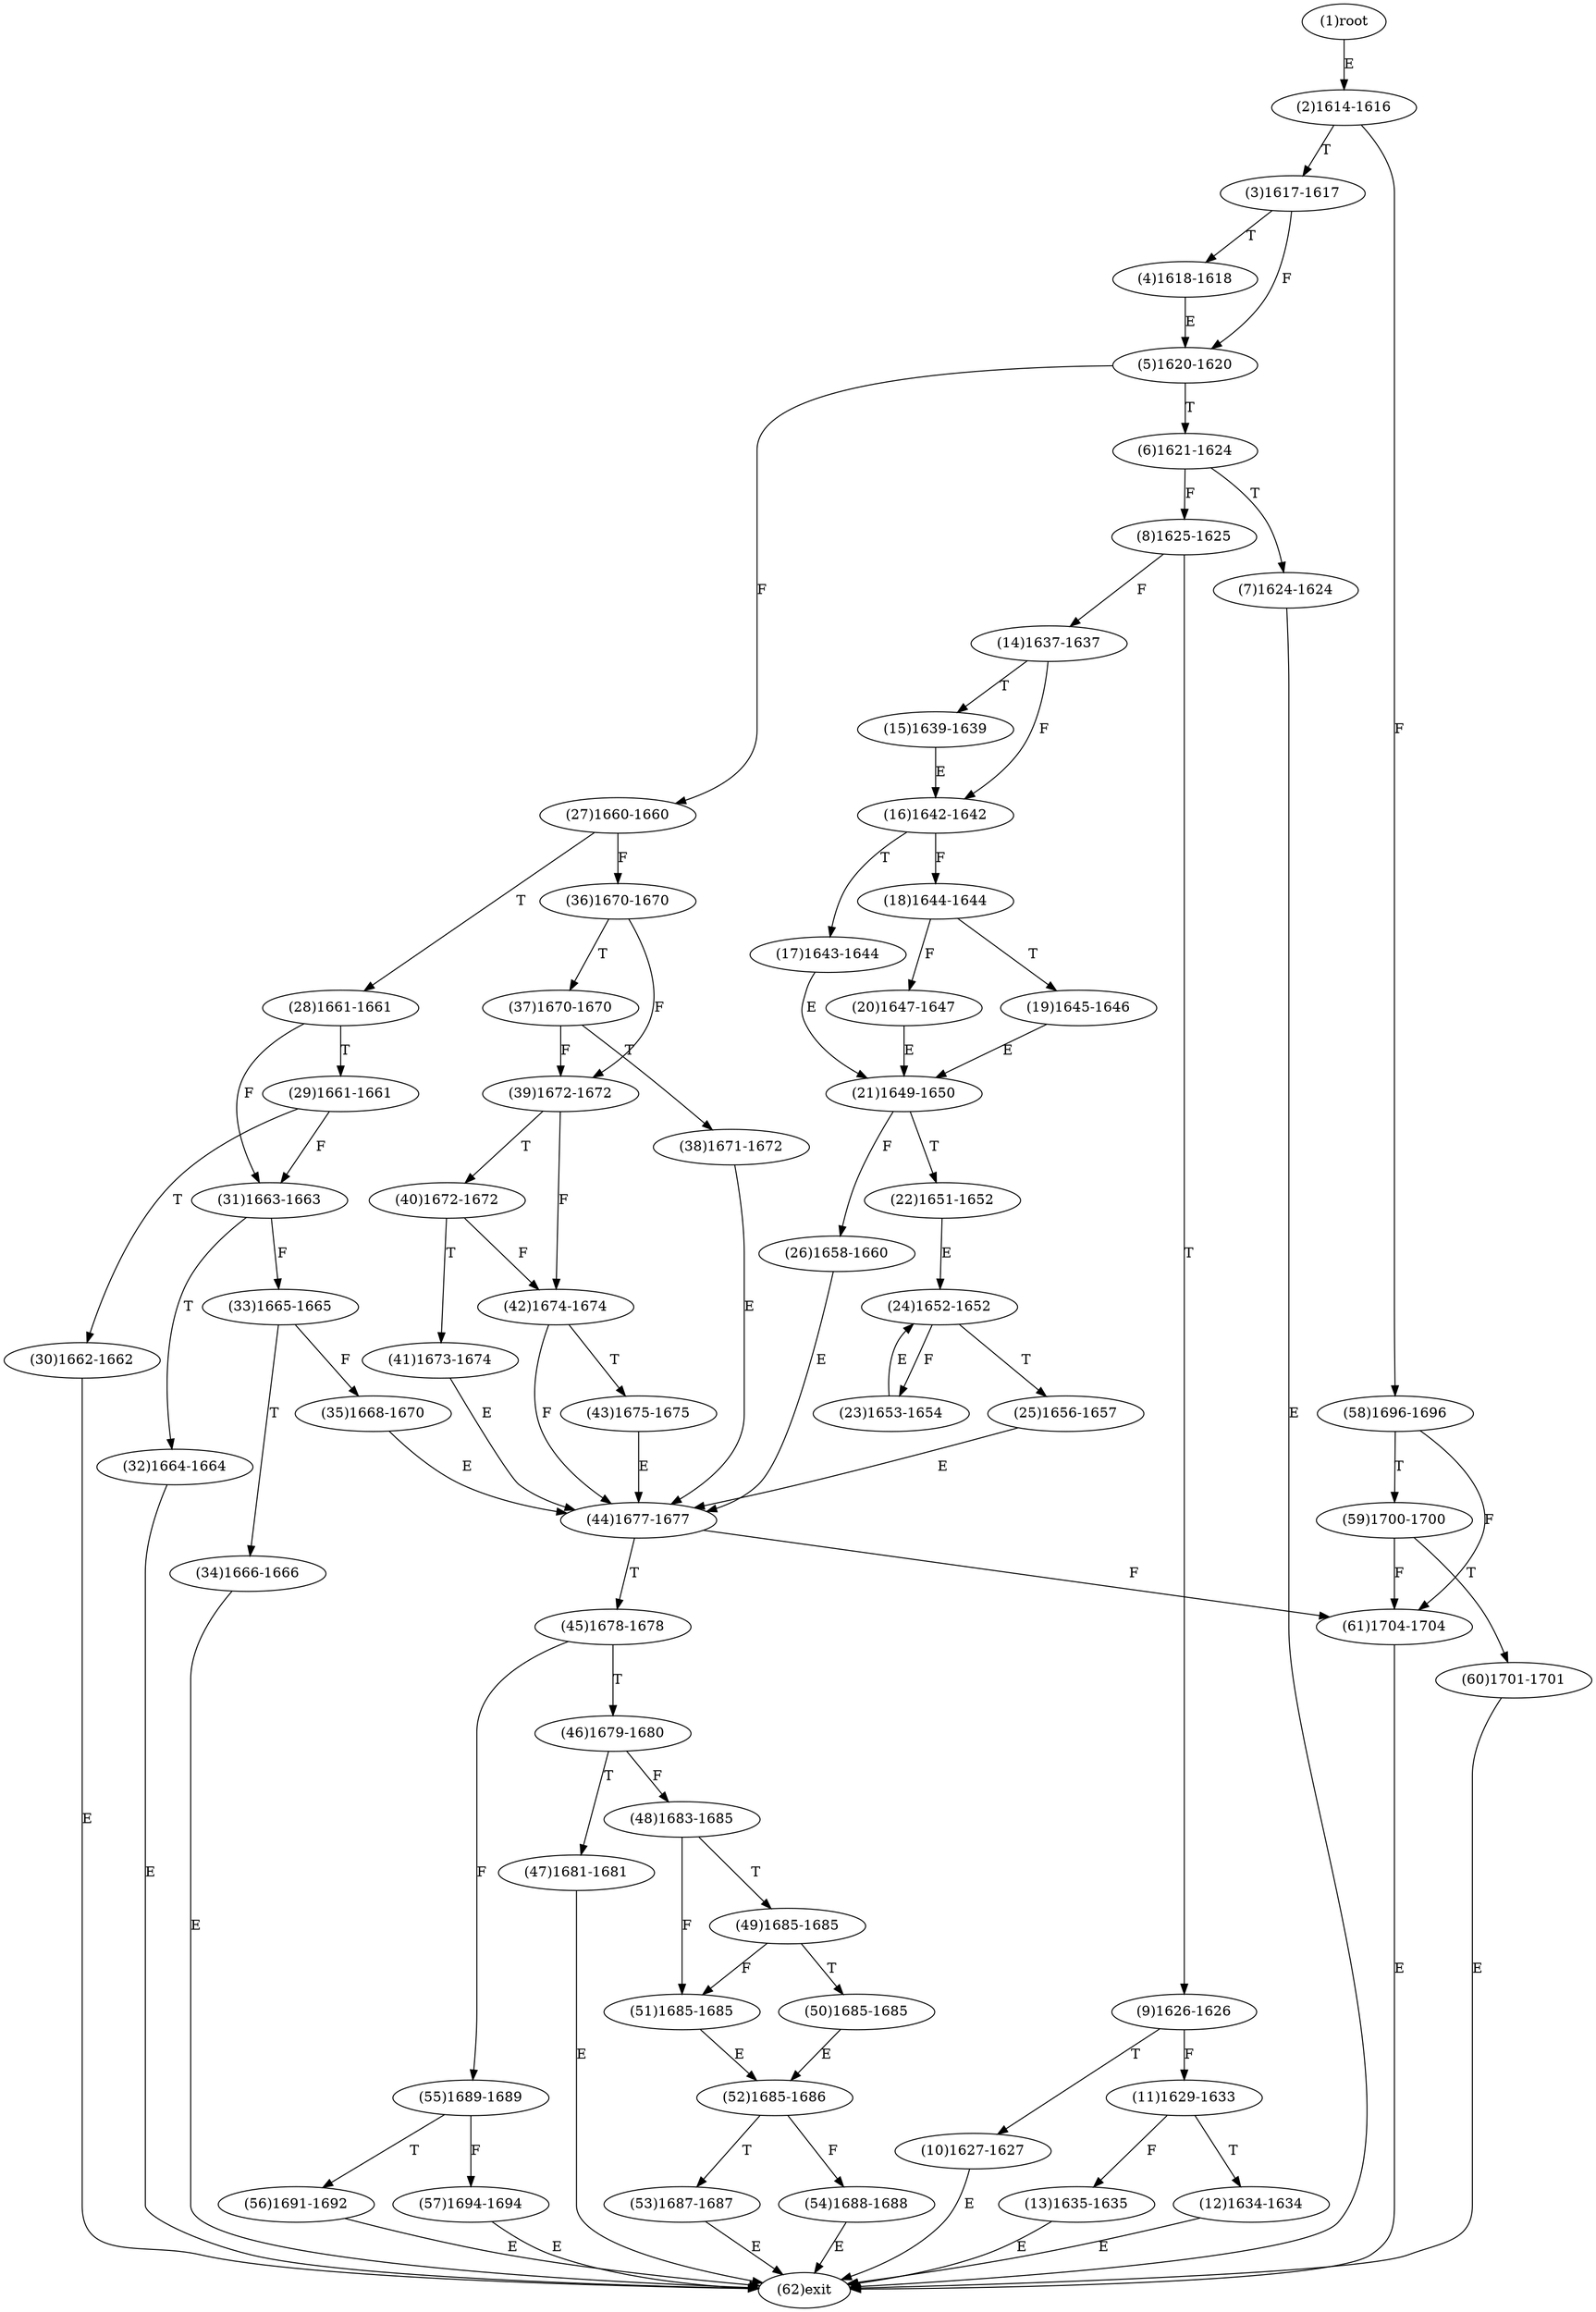 digraph "" { 
1[ label="(1)root"];
2[ label="(2)1614-1616"];
3[ label="(3)1617-1617"];
4[ label="(4)1618-1618"];
5[ label="(5)1620-1620"];
6[ label="(6)1621-1624"];
7[ label="(7)1624-1624"];
8[ label="(8)1625-1625"];
9[ label="(9)1626-1626"];
10[ label="(10)1627-1627"];
11[ label="(11)1629-1633"];
12[ label="(12)1634-1634"];
13[ label="(13)1635-1635"];
14[ label="(14)1637-1637"];
15[ label="(15)1639-1639"];
17[ label="(17)1643-1644"];
16[ label="(16)1642-1642"];
19[ label="(19)1645-1646"];
18[ label="(18)1644-1644"];
21[ label="(21)1649-1650"];
20[ label="(20)1647-1647"];
23[ label="(23)1653-1654"];
22[ label="(22)1651-1652"];
25[ label="(25)1656-1657"];
24[ label="(24)1652-1652"];
27[ label="(27)1660-1660"];
26[ label="(26)1658-1660"];
29[ label="(29)1661-1661"];
28[ label="(28)1661-1661"];
31[ label="(31)1663-1663"];
30[ label="(30)1662-1662"];
34[ label="(34)1666-1666"];
35[ label="(35)1668-1670"];
32[ label="(32)1664-1664"];
33[ label="(33)1665-1665"];
38[ label="(38)1671-1672"];
39[ label="(39)1672-1672"];
36[ label="(36)1670-1670"];
37[ label="(37)1670-1670"];
42[ label="(42)1674-1674"];
43[ label="(43)1675-1675"];
40[ label="(40)1672-1672"];
41[ label="(41)1673-1674"];
46[ label="(46)1679-1680"];
47[ label="(47)1681-1681"];
44[ label="(44)1677-1677"];
45[ label="(45)1678-1678"];
51[ label="(51)1685-1685"];
50[ label="(50)1685-1685"];
49[ label="(49)1685-1685"];
48[ label="(48)1683-1685"];
55[ label="(55)1689-1689"];
54[ label="(54)1688-1688"];
53[ label="(53)1687-1687"];
52[ label="(52)1685-1686"];
59[ label="(59)1700-1700"];
58[ label="(58)1696-1696"];
57[ label="(57)1694-1694"];
56[ label="(56)1691-1692"];
62[ label="(62)exit"];
61[ label="(61)1704-1704"];
60[ label="(60)1701-1701"];
1->2[ label="E"];
2->58[ label="F"];
2->3[ label="T"];
3->5[ label="F"];
3->4[ label="T"];
4->5[ label="E"];
5->27[ label="F"];
5->6[ label="T"];
6->8[ label="F"];
6->7[ label="T"];
7->62[ label="E"];
8->14[ label="F"];
8->9[ label="T"];
9->11[ label="F"];
9->10[ label="T"];
10->62[ label="E"];
11->13[ label="F"];
11->12[ label="T"];
12->62[ label="E"];
13->62[ label="E"];
14->16[ label="F"];
14->15[ label="T"];
15->16[ label="E"];
16->18[ label="F"];
16->17[ label="T"];
17->21[ label="E"];
18->20[ label="F"];
18->19[ label="T"];
19->21[ label="E"];
20->21[ label="E"];
21->26[ label="F"];
21->22[ label="T"];
22->24[ label="E"];
23->24[ label="E"];
24->23[ label="F"];
24->25[ label="T"];
25->44[ label="E"];
26->44[ label="E"];
27->36[ label="F"];
27->28[ label="T"];
28->31[ label="F"];
28->29[ label="T"];
29->31[ label="F"];
29->30[ label="T"];
30->62[ label="E"];
31->33[ label="F"];
31->32[ label="T"];
32->62[ label="E"];
33->35[ label="F"];
33->34[ label="T"];
34->62[ label="E"];
35->44[ label="E"];
36->39[ label="F"];
36->37[ label="T"];
37->39[ label="F"];
37->38[ label="T"];
38->44[ label="E"];
39->42[ label="F"];
39->40[ label="T"];
40->42[ label="F"];
40->41[ label="T"];
41->44[ label="E"];
42->44[ label="F"];
42->43[ label="T"];
43->44[ label="E"];
44->61[ label="F"];
44->45[ label="T"];
45->55[ label="F"];
45->46[ label="T"];
46->48[ label="F"];
46->47[ label="T"];
47->62[ label="E"];
48->51[ label="F"];
48->49[ label="T"];
49->51[ label="F"];
49->50[ label="T"];
50->52[ label="E"];
51->52[ label="E"];
52->54[ label="F"];
52->53[ label="T"];
53->62[ label="E"];
54->62[ label="E"];
55->57[ label="F"];
55->56[ label="T"];
56->62[ label="E"];
57->62[ label="E"];
58->61[ label="F"];
58->59[ label="T"];
59->61[ label="F"];
59->60[ label="T"];
60->62[ label="E"];
61->62[ label="E"];
}